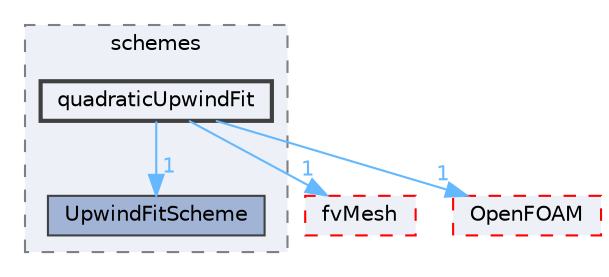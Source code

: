 digraph "src/finiteVolume/interpolation/surfaceInterpolation/schemes/quadraticUpwindFit"
{
 // LATEX_PDF_SIZE
  bgcolor="transparent";
  edge [fontname=Helvetica,fontsize=10,labelfontname=Helvetica,labelfontsize=10];
  node [fontname=Helvetica,fontsize=10,shape=box,height=0.2,width=0.4];
  compound=true
  subgraph clusterdir_deb7d71175aa940c147966c547ebcb7e {
    graph [ bgcolor="#edf0f7", pencolor="grey50", label="schemes", fontname=Helvetica,fontsize=10 style="filled,dashed", URL="dir_deb7d71175aa940c147966c547ebcb7e.html",tooltip=""]
  dir_1afd78ac93aa70cb906e64b5002585a3 [label="UpwindFitScheme", fillcolor="#a2b4d6", color="grey25", style="filled", URL="dir_1afd78ac93aa70cb906e64b5002585a3.html",tooltip=""];
  dir_c4fafabf97ad2c1a1cea31f7df72d717 [label="quadraticUpwindFit", fillcolor="#edf0f7", color="grey25", style="filled,bold", URL="dir_c4fafabf97ad2c1a1cea31f7df72d717.html",tooltip=""];
  }
  dir_c382fa095c9c33d8673c0dd60aaef275 [label="fvMesh", fillcolor="#edf0f7", color="red", style="filled,dashed", URL="dir_c382fa095c9c33d8673c0dd60aaef275.html",tooltip=""];
  dir_c5473ff19b20e6ec4dfe5c310b3778a8 [label="OpenFOAM", fillcolor="#edf0f7", color="red", style="filled,dashed", URL="dir_c5473ff19b20e6ec4dfe5c310b3778a8.html",tooltip=""];
  dir_c4fafabf97ad2c1a1cea31f7df72d717->dir_1afd78ac93aa70cb906e64b5002585a3 [headlabel="1", labeldistance=1.5 headhref="dir_003156_004239.html" href="dir_003156_004239.html" color="steelblue1" fontcolor="steelblue1"];
  dir_c4fafabf97ad2c1a1cea31f7df72d717->dir_c382fa095c9c33d8673c0dd60aaef275 [headlabel="1", labeldistance=1.5 headhref="dir_003156_001544.html" href="dir_003156_001544.html" color="steelblue1" fontcolor="steelblue1"];
  dir_c4fafabf97ad2c1a1cea31f7df72d717->dir_c5473ff19b20e6ec4dfe5c310b3778a8 [headlabel="1", labeldistance=1.5 headhref="dir_003156_002695.html" href="dir_003156_002695.html" color="steelblue1" fontcolor="steelblue1"];
}
